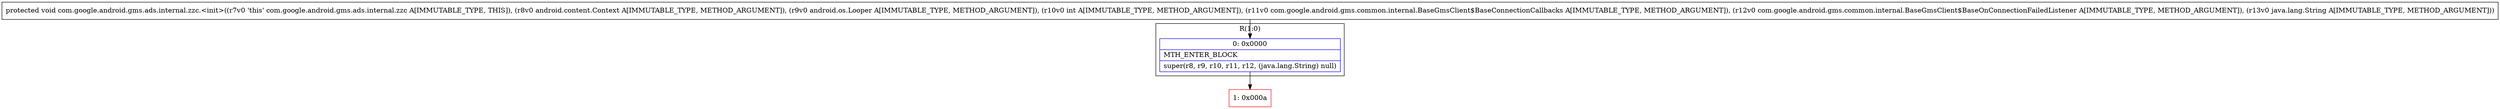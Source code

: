 digraph "CFG forcom.google.android.gms.ads.internal.zzc.\<init\>(Landroid\/content\/Context;Landroid\/os\/Looper;ILcom\/google\/android\/gms\/common\/internal\/BaseGmsClient$BaseConnectionCallbacks;Lcom\/google\/android\/gms\/common\/internal\/BaseGmsClient$BaseOnConnectionFailedListener;Ljava\/lang\/String;)V" {
subgraph cluster_Region_2131300575 {
label = "R(1:0)";
node [shape=record,color=blue];
Node_0 [shape=record,label="{0\:\ 0x0000|MTH_ENTER_BLOCK\l|super(r8, r9, r10, r11, r12, (java.lang.String) null)\l}"];
}
Node_1 [shape=record,color=red,label="{1\:\ 0x000a}"];
MethodNode[shape=record,label="{protected void com.google.android.gms.ads.internal.zzc.\<init\>((r7v0 'this' com.google.android.gms.ads.internal.zzc A[IMMUTABLE_TYPE, THIS]), (r8v0 android.content.Context A[IMMUTABLE_TYPE, METHOD_ARGUMENT]), (r9v0 android.os.Looper A[IMMUTABLE_TYPE, METHOD_ARGUMENT]), (r10v0 int A[IMMUTABLE_TYPE, METHOD_ARGUMENT]), (r11v0 com.google.android.gms.common.internal.BaseGmsClient$BaseConnectionCallbacks A[IMMUTABLE_TYPE, METHOD_ARGUMENT]), (r12v0 com.google.android.gms.common.internal.BaseGmsClient$BaseOnConnectionFailedListener A[IMMUTABLE_TYPE, METHOD_ARGUMENT]), (r13v0 java.lang.String A[IMMUTABLE_TYPE, METHOD_ARGUMENT])) }"];
MethodNode -> Node_0;
Node_0 -> Node_1;
}

